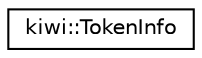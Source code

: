 digraph "Graphical Class Hierarchy"
{
 // LATEX_PDF_SIZE
  edge [fontname="Helvetica",fontsize="10",labelfontname="Helvetica",labelfontsize="10"];
  node [fontname="Helvetica",fontsize="10",shape=record];
  rankdir="LR";
  Node0 [label="kiwi::TokenInfo",height=0.2,width=0.4,color="black", fillcolor="white", style="filled",URL="$structkiwi_1_1TokenInfo.html",tooltip="분석 완료된 각 형태소들의 정보를 담는 구조체"];
}
